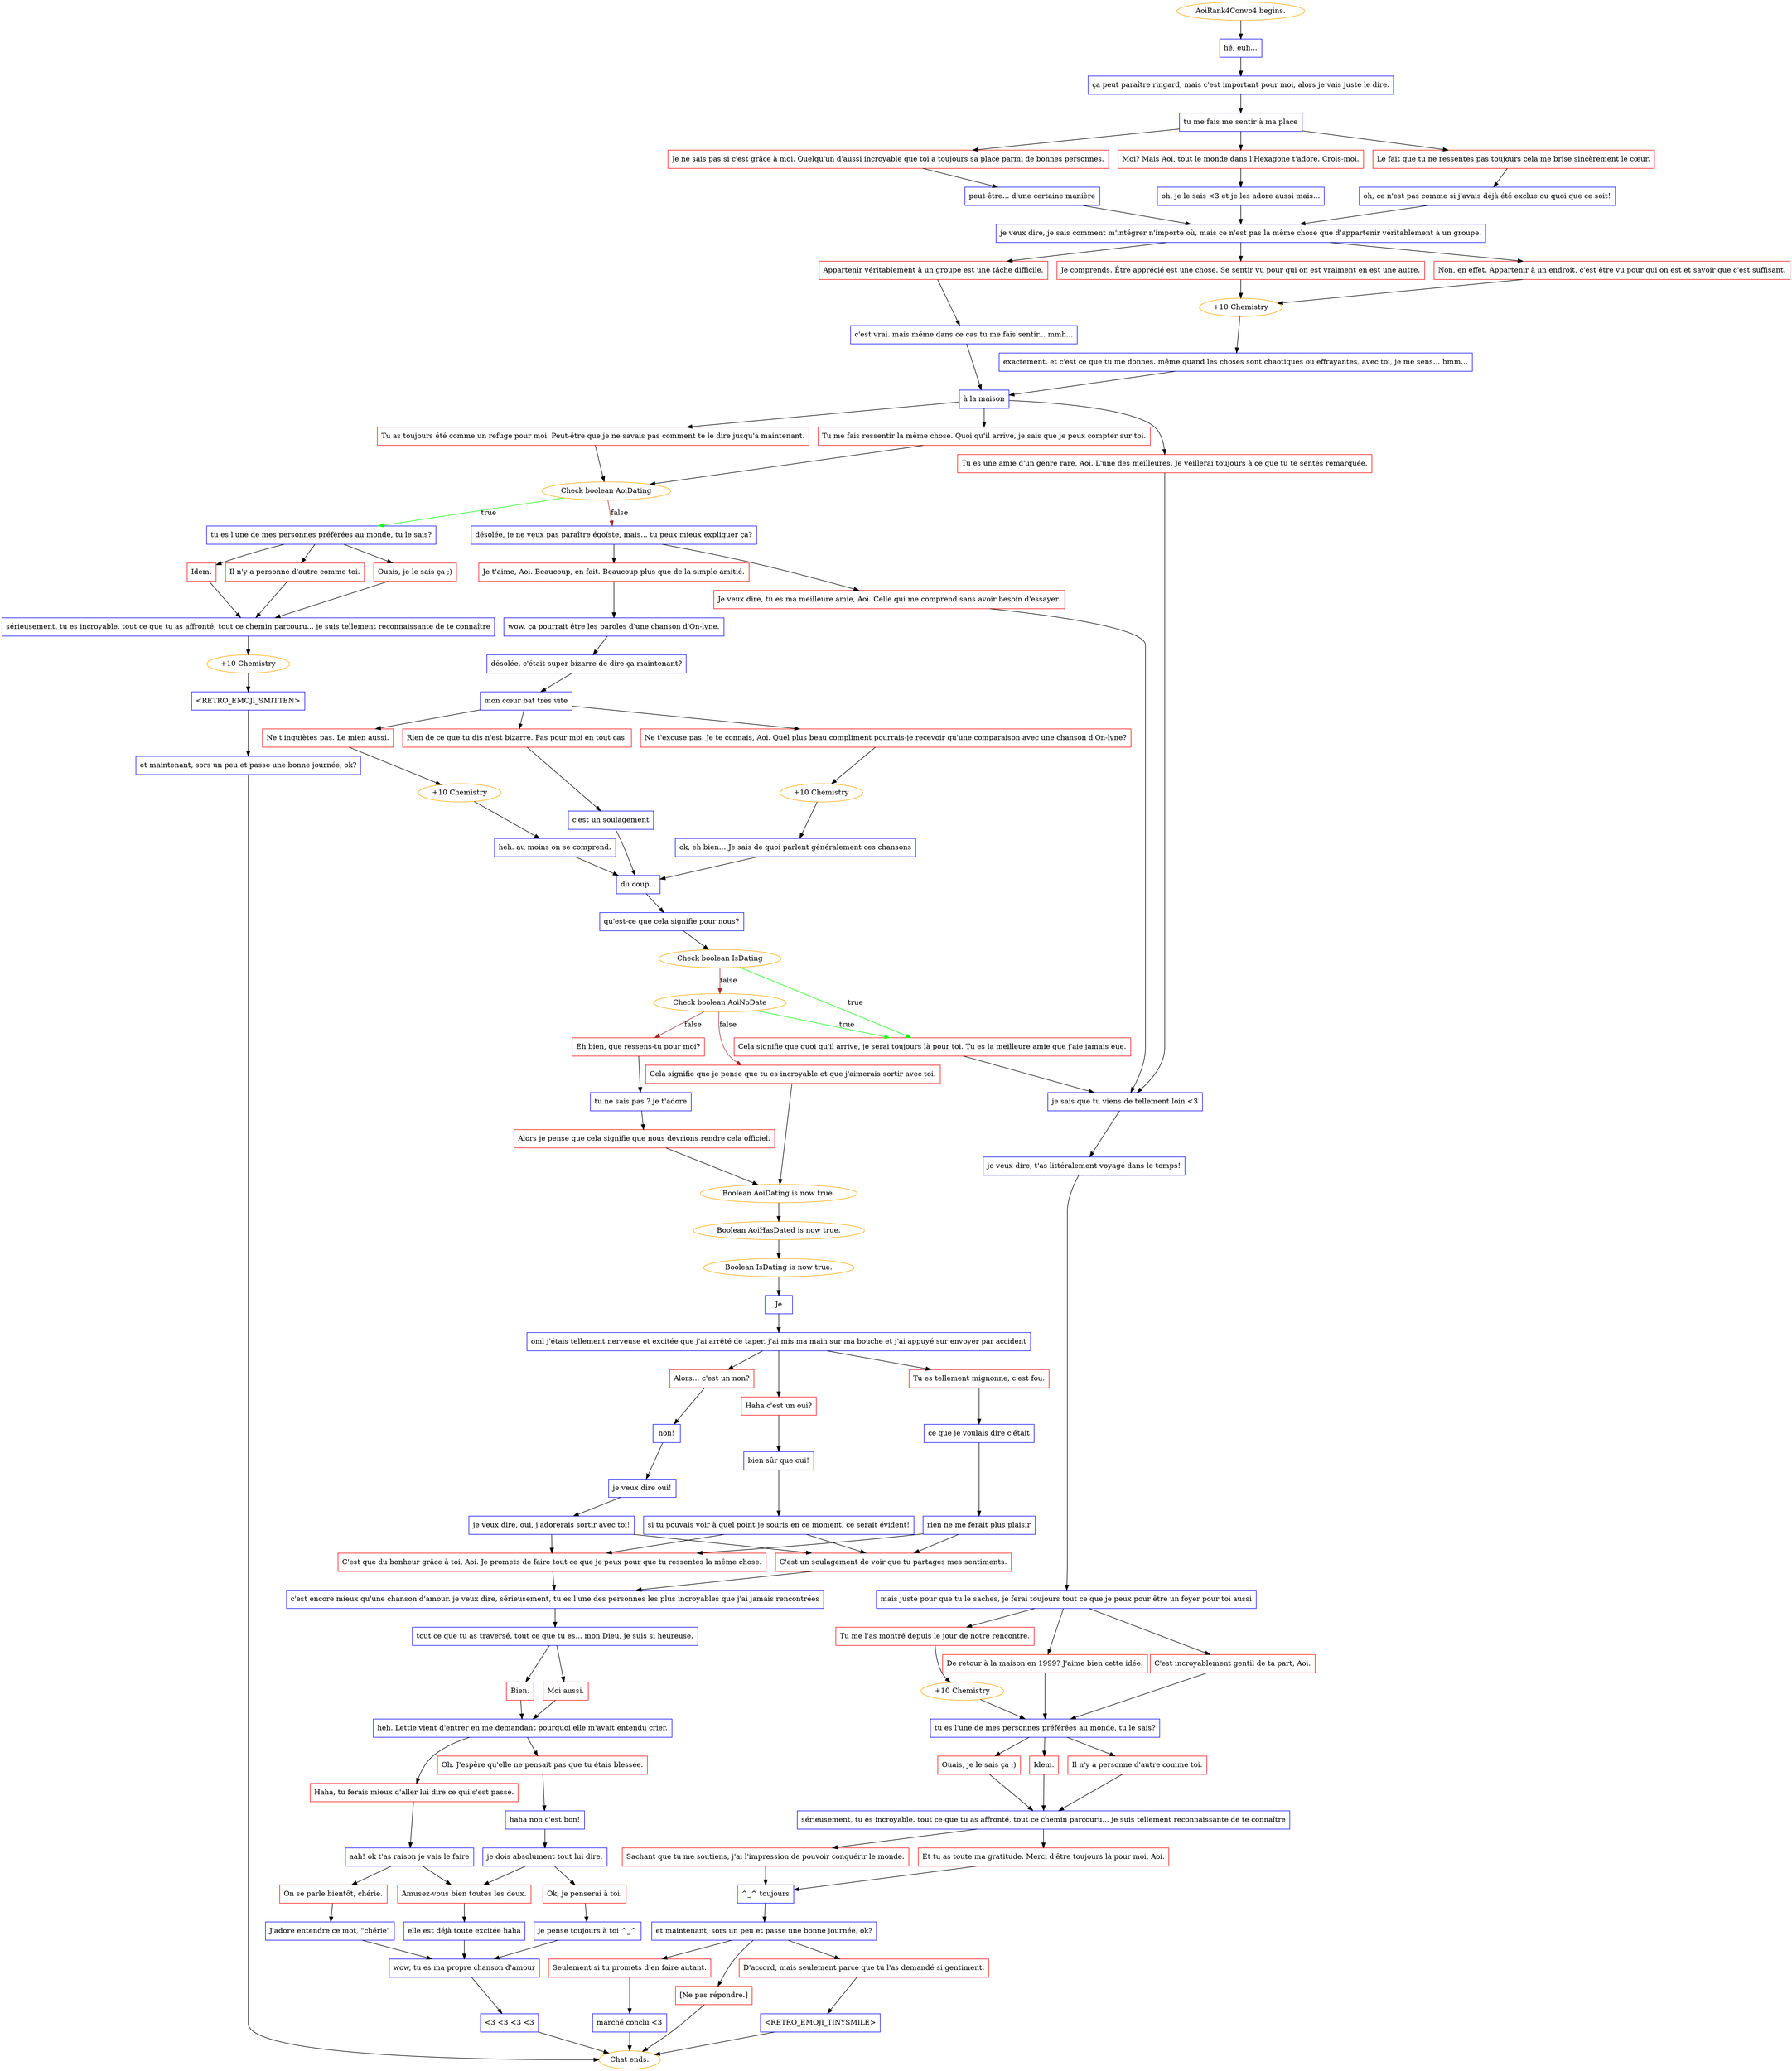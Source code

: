 digraph {
	"AoiRank4Convo4 begins." [color=orange];
		"AoiRank4Convo4 begins." -> j1002642330;
	j1002642330 [label="hé, euh...",shape=box,color=blue];
		j1002642330 -> j793802149;
	j793802149 [label="ça peut paraître ringard, mais c'est important pour moi, alors je vais juste le dire.",shape=box,color=blue];
		j793802149 -> j1219066821;
	j1219066821 [label="tu me fais me sentir à ma place",shape=box,color=blue];
		j1219066821 -> j3903743572;
		j1219066821 -> j3468038471;
		j1219066821 -> j3438293956;
	j3903743572 [label="Je ne sais pas si c'est grâce à moi. Quelqu'un d'aussi incroyable que toi a toujours sa place parmi de bonnes personnes.",shape=box,color=red];
		j3903743572 -> j3259367149;
	j3468038471 [label="Moi? Mais Aoi, tout le monde dans l'Hexagone t'adore. Crois-moi.",shape=box,color=red];
		j3468038471 -> j3923989485;
	j3438293956 [label="Le fait que tu ne ressentes pas toujours cela me brise sincèrement le cœur.",shape=box,color=red];
		j3438293956 -> j964438951;
	j3259367149 [label="peut-être... d'une certaine manière",shape=box,color=blue];
		j3259367149 -> j2035031494;
	j3923989485 [label="oh, je le sais <3 et je les adore aussi mais...",shape=box,color=blue];
		j3923989485 -> j2035031494;
	j964438951 [label="oh, ce n'est pas comme si j'avais déjà été exclue ou quoi que ce soit!",shape=box,color=blue];
		j964438951 -> j2035031494;
	j2035031494 [label="je veux dire, je sais comment m'intégrer n'importe où, mais ce n'est pas la même chose que d'appartenir véritablement à un groupe.",shape=box,color=blue];
		j2035031494 -> j298268017;
		j2035031494 -> j2467459620;
		j2035031494 -> j2646925771;
	j298268017 [label="Je comprends. Être apprécié est une chose. Se sentir vu pour qui on est vraiment en est une autre.",shape=box,color=red];
		j298268017 -> j2343927578;
	j2467459620 [label="Non, en effet. Appartenir à un endroit, c'est être vu pour qui on est et savoir que c'est suffisant.",shape=box,color=red];
		j2467459620 -> j2343927578;
	j2646925771 [label="Appartenir véritablement à un groupe est une tâche difficile.",shape=box,color=red];
		j2646925771 -> j579164091;
	j2343927578 [label="+10 Chemistry",color=orange];
		j2343927578 -> j1813532984;
	j579164091 [label="c'est vrai. mais même dans ce cas tu me fais sentir... mmh...",shape=box,color=blue];
		j579164091 -> j1154694891;
	j1813532984 [label="exactement. et c'est ce que tu me donnes. même quand les choses sont chaotiques ou effrayantes, avec toi, je me sens… hmm…",shape=box,color=blue];
		j1813532984 -> j1154694891;
	j1154694891 [label="à la maison",shape=box,color=blue];
		j1154694891 -> j2156294397;
		j1154694891 -> j2079733472;
		j1154694891 -> j606362238;
	j2156294397 [label="Tu as toujours été comme un refuge pour moi. Peut-être que je ne savais pas comment te le dire jusqu'à maintenant.",shape=box,color=red];
		j2156294397 -> j3623430327;
	j2079733472 [label="Tu me fais ressentir la même chose. Quoi qu'il arrive, je sais que je peux compter sur toi.",shape=box,color=red];
		j2079733472 -> j3623430327;
	j606362238 [label="Tu es une amie d'un genre rare, Aoi. L'une des meilleures. Je veillerai toujours à ce que tu te sentes remarquée.",shape=box,color=red];
		j606362238 -> j1539042966;
	j3623430327 [label="Check boolean AoiDating",color=orange];
		j3623430327 -> j2474231425 [label=true,color=green];
		j3623430327 -> j4214214088 [label=false,color=brown];
	j1539042966 [label="je sais que tu viens de tellement loin <3",shape=box,color=blue];
		j1539042966 -> j136969844;
	j2474231425 [label="tu es l'une de mes personnes préférées au monde, tu le sais?",shape=box,color=blue];
		j2474231425 -> j602723763;
		j2474231425 -> j4157341732;
		j2474231425 -> j3918242865;
	j4214214088 [label="désolée, je ne veux pas paraître égoïste, mais... tu peux mieux expliquer ça?",shape=box,color=blue];
		j4214214088 -> j1826403337;
		j4214214088 -> j128346440;
	j136969844 [label="je veux dire, t'as littéralement voyagé dans le temps!",shape=box,color=blue];
		j136969844 -> j2479118811;
	j602723763 [label="Idem.",shape=box,color=red];
		j602723763 -> j3954942655;
	j4157341732 [label="Il n'y a personne d'autre comme toi.",shape=box,color=red];
		j4157341732 -> j3954942655;
	j3918242865 [label="Ouais, je le sais ça ;)",shape=box,color=red];
		j3918242865 -> j3954942655;
	j1826403337 [label="Je t'aime, Aoi. Beaucoup, en fait. Beaucoup plus que de la simple amitié.",shape=box,color=red];
		j1826403337 -> j241457485;
	j128346440 [label="Je veux dire, tu es ma meilleure amie, Aoi. Celle qui me comprend sans avoir besoin d'essayer.",shape=box,color=red];
		j128346440 -> j1539042966;
	j2479118811 [label="mais juste pour que tu le saches, je ferai toujours tout ce que je peux pour être un foyer pour toi aussi",shape=box,color=blue];
		j2479118811 -> j2586646573;
		j2479118811 -> j429036663;
		j2479118811 -> j727901605;
	j3954942655 [label="sérieusement, tu es incroyable. tout ce que tu as affronté, tout ce chemin parcouru... je suis tellement reconnaissante de te connaître",shape=box,color=blue];
		j3954942655 -> j3594451857;
	j241457485 [label="wow. ça pourrait être les paroles d'une chanson d'On-lyne.",shape=box,color=blue];
		j241457485 -> j3288901562;
	j2586646573 [label="Tu me l'as montré depuis le jour de notre rencontre.",shape=box,color=red];
		j2586646573 -> j2645186583;
	j429036663 [label="De retour à la maison en 1999? J'aime bien cette idée.",shape=box,color=red];
		j429036663 -> j666148326;
	j727901605 [label="C'est incroyablement gentil de ta part, Aoi.",shape=box,color=red];
		j727901605 -> j666148326;
	j3594451857 [label="+10 Chemistry",color=orange];
		j3594451857 -> j1845954690;
	j3288901562 [label="désolée, c'était super bizarre de dire ça maintenant?",shape=box,color=blue];
		j3288901562 -> j942627566;
	j2645186583 [label="+10 Chemistry",color=orange];
		j2645186583 -> j666148326;
	j666148326 [label="tu es l'une de mes personnes préférées au monde, tu le sais?",shape=box,color=blue];
		j666148326 -> j2649608364;
		j666148326 -> j3919788421;
		j666148326 -> j2378450381;
	j1845954690 [label="<RETRO_EMOJI_SMITTEN>",shape=box,color=blue];
		j1845954690 -> j1329387959;
	j942627566 [label="mon cœur bat très vite",shape=box,color=blue];
		j942627566 -> j3152144020;
		j942627566 -> j3018482458;
		j942627566 -> j4047225018;
	j2649608364 [label="Idem.",shape=box,color=red];
		j2649608364 -> j1352999616;
	j3919788421 [label="Il n'y a personne d'autre comme toi.",shape=box,color=red];
		j3919788421 -> j1352999616;
	j2378450381 [label="Ouais, je le sais ça ;)",shape=box,color=red];
		j2378450381 -> j1352999616;
	j1329387959 [label="et maintenant, sors un peu et passe une bonne journée, ok?",shape=box,color=blue];
		j1329387959 -> "Chat ends.";
	j3152144020 [label="Ne t'excuse pas. Je te connais, Aoi. Quel plus beau compliment pourrais-je recevoir qu'une comparaison avec une chanson d'On-lyne?",shape=box,color=red];
		j3152144020 -> j3945772173;
	j3018482458 [label="Ne t'inquiètes pas. Le mien aussi.",shape=box,color=red];
		j3018482458 -> j1215419908;
	j4047225018 [label="Rien de ce que tu dis n'est bizarre. Pas pour moi en tout cas.",shape=box,color=red];
		j4047225018 -> j3481825408;
	j1352999616 [label="sérieusement, tu es incroyable. tout ce que tu as affronté, tout ce chemin parcouru... je suis tellement reconnaissante de te connaître",shape=box,color=blue];
		j1352999616 -> j3741268429;
		j1352999616 -> j1468580438;
	"Chat ends." [color=orange];
	j3945772173 [label="+10 Chemistry",color=orange];
		j3945772173 -> j1789369387;
	j1215419908 [label="+10 Chemistry",color=orange];
		j1215419908 -> j67415063;
	j3481825408 [label="c'est un soulagement",shape=box,color=blue];
		j3481825408 -> j2886179978;
	j3741268429 [label="Sachant que tu me soutiens, j'ai l'impression de pouvoir conquérir le monde.",shape=box,color=red];
		j3741268429 -> j105073295;
	j1468580438 [label="Et tu as toute ma gratitude. Merci d'être toujours là pour moi, Aoi.",shape=box,color=red];
		j1468580438 -> j105073295;
	j1789369387 [label="ok, eh bien… Je sais de quoi parlent généralement ces chansons",shape=box,color=blue];
		j1789369387 -> j2886179978;
	j67415063 [label="heh. au moins on se comprend.",shape=box,color=blue];
		j67415063 -> j2886179978;
	j2886179978 [label="du coup...",shape=box,color=blue];
		j2886179978 -> j139992278;
	j105073295 [label="^_^ toujours",shape=box,color=blue];
		j105073295 -> j3211292533;
	j139992278 [label="qu'est-ce que cela signifie pour nous?",shape=box,color=blue];
		j139992278 -> j1568675080;
	j3211292533 [label="et maintenant, sors un peu et passe une bonne journée, ok?",shape=box,color=blue];
		j3211292533 -> j226965031;
		j3211292533 -> j2430277822;
		j3211292533 -> j143549678;
	j1568675080 [label="Check boolean IsDating",color=orange];
		j1568675080 -> j3030110506 [label=true,color=green];
		j1568675080 -> j1069024573 [label=false,color=brown];
	j226965031 [label="D'accord, mais seulement parce que tu l'as demandé si gentiment.",shape=box,color=red];
		j226965031 -> j3029731251;
	j2430277822 [label="Seulement si tu promets d'en faire autant.",shape=box,color=red];
		j2430277822 -> j1994961517;
	j143549678 [label="[Ne pas répondre.]",shape=box,color=red];
		j143549678 -> "Chat ends.";
	j3030110506 [label="Cela signifie que quoi qu'il arrive, je serai toujours là pour toi. Tu es la meilleure amie que j'aie jamais eue.",shape=box,color=red];
		j3030110506 -> j1539042966;
	j1069024573 [label="Check boolean AoiNoDate",color=orange];
		j1069024573 -> j3030110506 [label=true,color=green];
		j1069024573 -> j218642919 [label=false,color=brown];
		j1069024573 -> j3861236303 [label=false,color=brown];
	j3029731251 [label="<RETRO_EMOJI_TINYSMILE>",shape=box,color=blue];
		j3029731251 -> "Chat ends.";
	j1994961517 [label="marché conclu <3",shape=box,color=blue];
		j1994961517 -> "Chat ends.";
	j218642919 [label="Cela signifie que je pense que tu es incroyable et que j'aimerais sortir avec toi.",shape=box,color=red];
		j218642919 -> j2659067129;
	j3861236303 [label="Eh bien, que ressens-tu pour moi?",shape=box,color=red];
		j3861236303 -> j3766200508;
	j2659067129 [label="Boolean AoiDating is now true.",color=orange];
		j2659067129 -> j1200388599;
	j3766200508 [label="tu ne sais pas ? je t'adore",shape=box,color=blue];
		j3766200508 -> j3348457927;
	j1200388599 [label="Boolean AoiHasDated is now true.",color=orange];
		j1200388599 -> j2699180367;
	j3348457927 [label="Alors je pense que cela signifie que nous devrions rendre cela officiel.",shape=box,color=red];
		j3348457927 -> j2659067129;
	j2699180367 [label="Boolean IsDating is now true.",color=orange];
		j2699180367 -> j2471275532;
	j2471275532 [label="Je",shape=box,color=blue];
		j2471275532 -> j3444999304;
	j3444999304 [label="oml j'étais tellement nerveuse et excitée que j'ai arrêté de taper, j'ai mis ma main sur ma bouche et j'ai appuyé sur envoyer par accident",shape=box,color=blue];
		j3444999304 -> j1680810286;
		j3444999304 -> j829084141;
		j3444999304 -> j212816917;
	j1680810286 [label="Haha c'est un oui?",shape=box,color=red];
		j1680810286 -> j401767880;
	j829084141 [label="Tu es tellement mignonne, c'est fou.",shape=box,color=red];
		j829084141 -> j3473510968;
	j212816917 [label="Alors… c'est un non?",shape=box,color=red];
		j212816917 -> j1378972301;
	j401767880 [label="bien sûr que oui!",shape=box,color=blue];
		j401767880 -> j642775406;
	j3473510968 [label="ce que je voulais dire c'était",shape=box,color=blue];
		j3473510968 -> j2506836017;
	j1378972301 [label="non!",shape=box,color=blue];
		j1378972301 -> j1052135961;
	j642775406 [label="si tu pouvais voir à quel point je souris en ce moment, ce serait évident!",shape=box,color=blue];
		j642775406 -> j736636441;
		j642775406 -> j2246598920;
	j2506836017 [label="rien ne me ferait plus plaisir",shape=box,color=blue];
		j2506836017 -> j736636441;
		j2506836017 -> j2246598920;
	j1052135961 [label="je veux dire oui!",shape=box,color=blue];
		j1052135961 -> j3310317207;
	j736636441 [label="C'est un soulagement de voir que tu partages mes sentiments.",shape=box,color=red];
		j736636441 -> j976047713;
	j2246598920 [label="C'est que du bonheur grâce à toi, Aoi. Je promets de faire tout ce que je peux pour que tu ressentes la même chose.",shape=box,color=red];
		j2246598920 -> j976047713;
	j3310317207 [label="je veux dire, oui, j'adorerais sortir avec toi!",shape=box,color=blue];
		j3310317207 -> j736636441;
		j3310317207 -> j2246598920;
	j976047713 [label="c'est encore mieux qu'une chanson d'amour. je veux dire, sérieusement, tu es l'une des personnes les plus incroyables que j'ai jamais rencontrées",shape=box,color=blue];
		j976047713 -> j1595590829;
	j1595590829 [label="tout ce que tu as traversé, tout ce que tu es... mon Dieu, je suis si heureuse.",shape=box,color=blue];
		j1595590829 -> j101033602;
		j1595590829 -> j2616788607;
	j101033602 [label="Bien.",shape=box,color=red];
		j101033602 -> j3099042441;
	j2616788607 [label="Moi aussi.",shape=box,color=red];
		j2616788607 -> j3099042441;
	j3099042441 [label="heh. Lettie vient d'entrer en me demandant pourquoi elle m'avait entendu crier.",shape=box,color=blue];
		j3099042441 -> j1849911070;
		j3099042441 -> j3763681414;
	j1849911070 [label="Oh. J'espère qu'elle ne pensait pas que tu étais blessée.",shape=box,color=red];
		j1849911070 -> j4150087529;
	j3763681414 [label="Haha, tu ferais mieux d'aller lui dire ce qui s'est passé.",shape=box,color=red];
		j3763681414 -> j1951127092;
	j4150087529 [label="haha non c'est bon!",shape=box,color=blue];
		j4150087529 -> j776163860;
	j1951127092 [label="aah! ok t'as raison je vais le faire",shape=box,color=blue];
		j1951127092 -> j3488289327;
		j1951127092 -> j1368160597;
	j776163860 [label="je dois absolument tout lui dire.",shape=box,color=blue];
		j776163860 -> j3488289327;
		j776163860 -> j1433276502;
	j3488289327 [label="Amusez-vous bien toutes les deux.",shape=box,color=red];
		j3488289327 -> j1805918151;
	j1368160597 [label="On se parle bientôt, chérie.",shape=box,color=red];
		j1368160597 -> j3013524127;
	j1433276502 [label="Ok, je penserai à toi.",shape=box,color=red];
		j1433276502 -> j1254599781;
	j1805918151 [label="elle est déjà toute excitée haha",shape=box,color=blue];
		j1805918151 -> j2095138211;
	j3013524127 [label="J'adore entendre ce mot, \"chérie\"",shape=box,color=blue];
		j3013524127 -> j2095138211;
	j1254599781 [label="je pense toujours à toi ^_^",shape=box,color=blue];
		j1254599781 -> j2095138211;
	j2095138211 [label="wow, tu es ma propre chanson d'amour",shape=box,color=blue];
		j2095138211 -> j2074037111;
	j2074037111 [label="<3 <3 <3 <3",shape=box,color=blue];
		j2074037111 -> "Chat ends.";
}